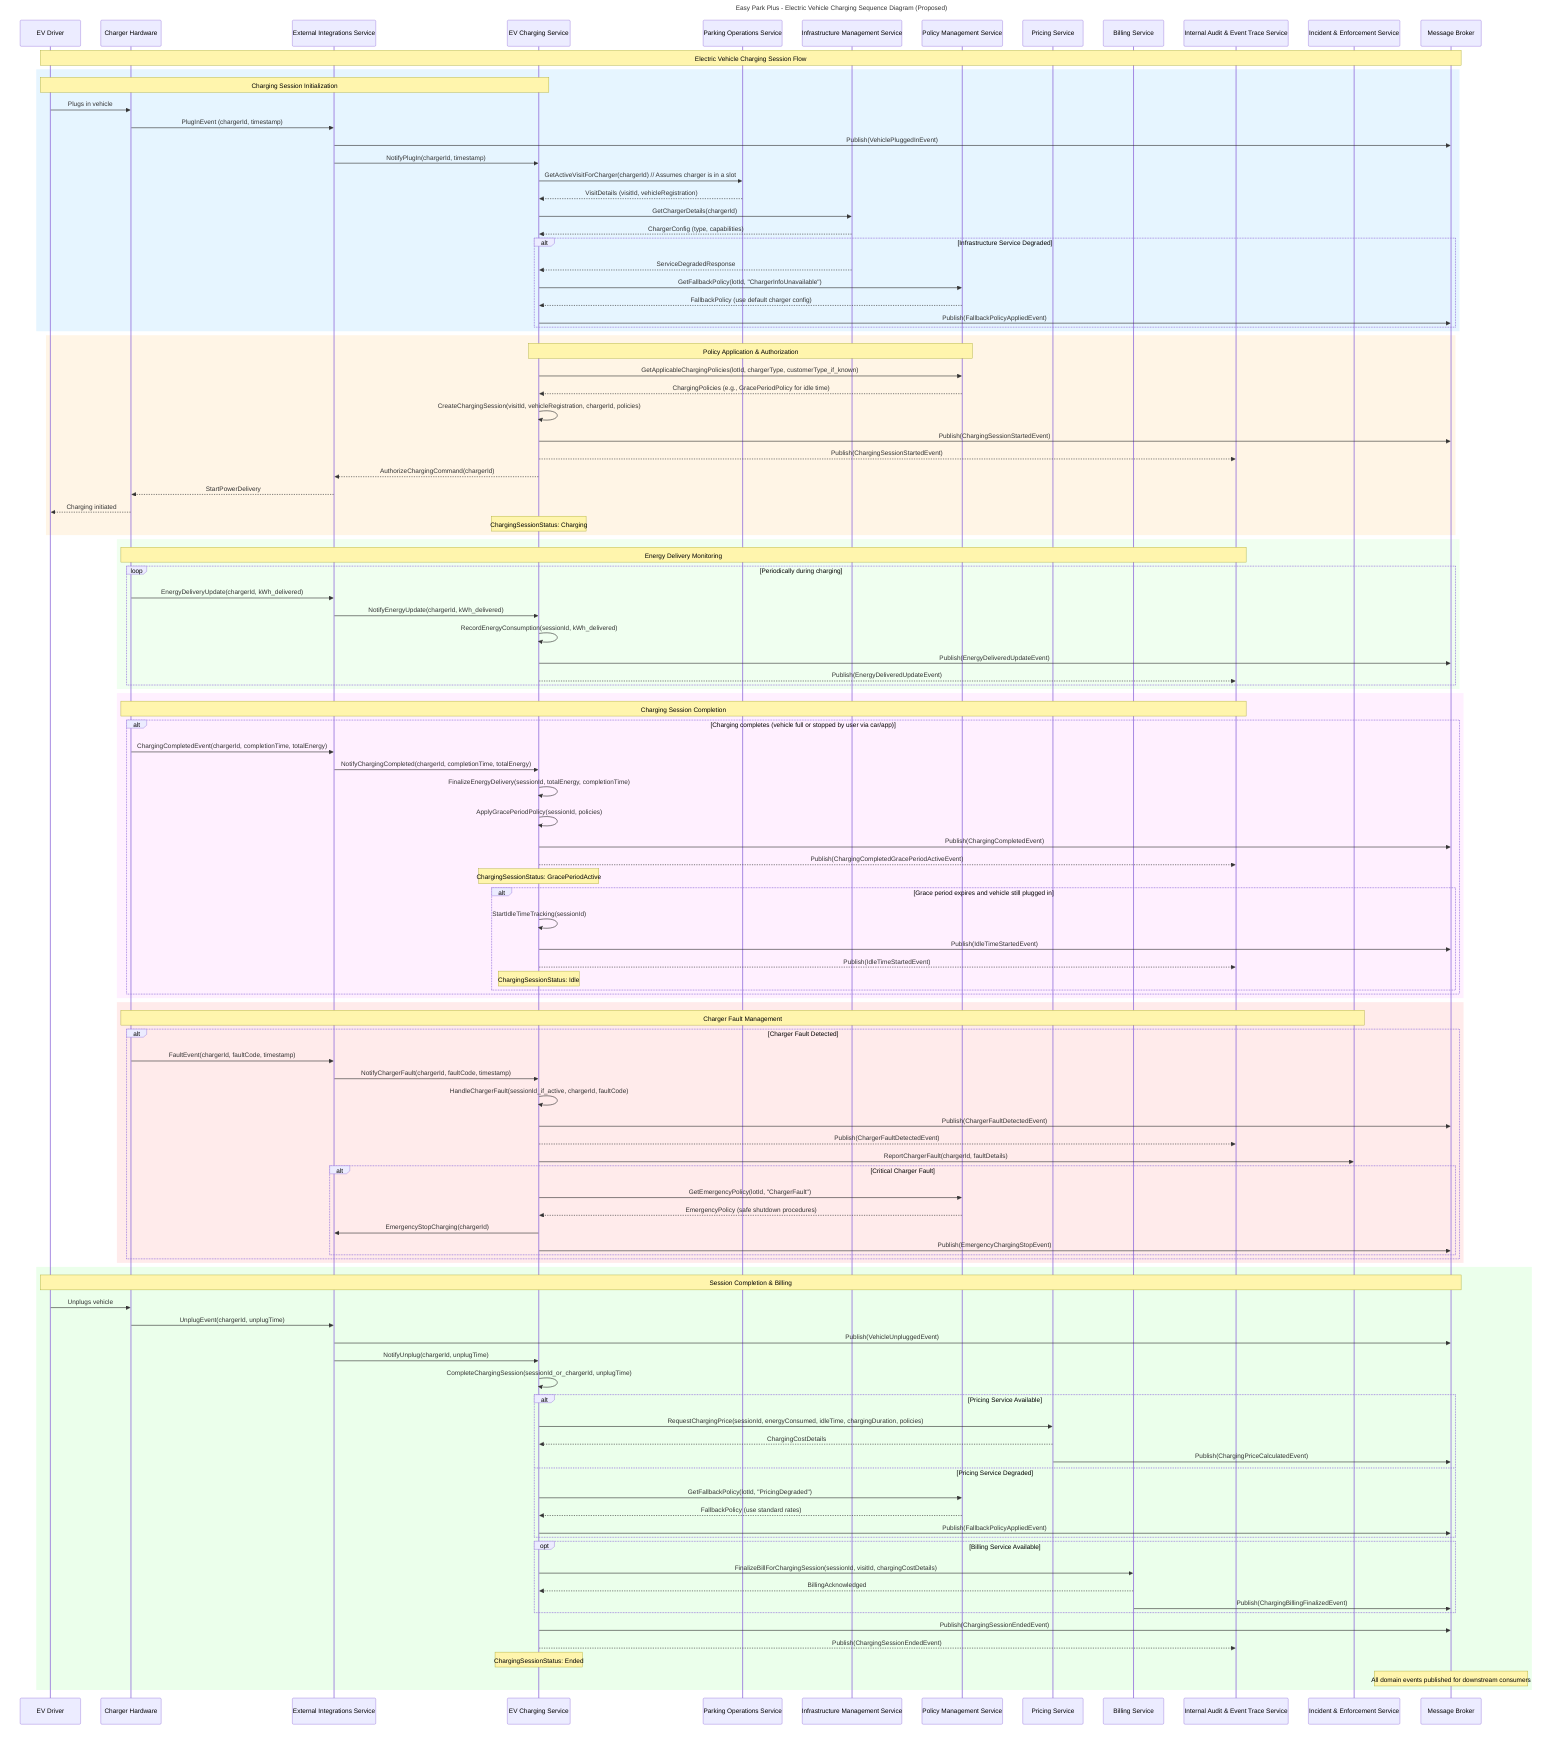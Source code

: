---
title: Easy Park Plus - Electric Vehicle Charging Sequence Diagram (Proposed)
---

sequenceDiagram
    participant EV_Driver as EV Driver
    participant ChargerHW as Charger Hardware
    participant ExtInt as External Integrations Service
    participant EVCS as EV Charging Service
    participant PO as Parking Operations Service
    participant IMS as Infrastructure Management Service
    participant PolMS as Policy Management Service
    participant PS as Pricing Service
    participant BS as Billing Service
    participant IAET as Internal Audit & Event Trace Service
    participant IES as Incident & Enforcement Service
    participant MB as Message Broker

    Note over EV_Driver, MB: Electric Vehicle Charging Session Flow

    %% Vehicle Plug-in & Session Initialization
    rect rgb(230, 245, 255)
    Note over EV_Driver, EVCS: Charging Session Initialization
    EV_Driver->>ChargerHW: Plugs in vehicle
    ChargerHW->>ExtInt: PlugInEvent (chargerId, timestamp)
    ExtInt->>MB: Publish(VehiclePluggedInEvent)
    ExtInt->>EVCS: NotifyPlugIn(chargerId, timestamp)

    EVCS->>PO: GetActiveVisitForCharger(chargerId) // Assumes charger is in a slot
    PO-->>EVCS: VisitDetails (visitId, vehicleRegistration)

    EVCS->>IMS: GetChargerDetails(chargerId)
    IMS-->>EVCS: ChargerConfig (type, capabilities)
    
    alt Infrastructure Service Degraded
        IMS-->>EVCS: ServiceDegradedResponse
        EVCS->>PolMS: GetFallbackPolicy(lotId, "ChargerInfoUnavailable")
        PolMS-->>EVCS: FallbackPolicy (use default charger config)
        EVCS->>MB: Publish(FallbackPolicyAppliedEvent)
    end
    end

    %% Policy Application & Session Creation
    rect rgb(255, 245, 230)
    Note over EVCS, PolMS: Policy Application & Authorization
    EVCS->>PolMS: GetApplicableChargingPolicies(lotId, chargerType, customerType_if_known)
    PolMS-->>EVCS: ChargingPolicies (e.g., GracePeriodPolicy for idle time)

    EVCS->>EVCS: CreateChargingSession(visitId, vehicleRegistration, chargerId, policies)
    EVCS->>MB: Publish(ChargingSessionStartedEvent)
    EVCS-->>IAET: Publish(ChargingSessionStartedEvent)
    EVCS-->>ExtInt: AuthorizeChargingCommand(chargerId)
    ExtInt-->>ChargerHW: StartPowerDelivery
    ChargerHW-->>EV_Driver: Charging initiated

    Note over EVCS: ChargingSessionStatus: Charging
    end

    %% Active Charging Monitoring
    rect rgb(240, 255, 240)
    Note over ChargerHW, IAET: Energy Delivery Monitoring
    loop Periodically during charging
        ChargerHW->>ExtInt: EnergyDeliveryUpdate(chargerId, kWh_delivered)
        ExtInt->>EVCS: NotifyEnergyUpdate(chargerId, kWh_delivered)
        EVCS->>EVCS: RecordEnergyConsumption(sessionId, kWh_delivered)
        EVCS->>MB: Publish(EnergyDeliveredUpdateEvent)
        EVCS-->>IAET: Publish(EnergyDeliveredUpdateEvent)
    end
    end

    %% Charging Completion & Grace Period
    rect rgb(255, 240, 255)
    Note over ChargerHW, IAET: Charging Session Completion
    alt Charging completes (vehicle full or stopped by user via car/app)
        ChargerHW->>ExtInt: ChargingCompletedEvent(chargerId, completionTime, totalEnergy)
        ExtInt->>EVCS: NotifyChargingCompleted(chargerId, completionTime, totalEnergy)
        EVCS->>EVCS: FinalizeEnergyDelivery(sessionId, totalEnergy, completionTime)
        EVCS->>EVCS: ApplyGracePeriodPolicy(sessionId, policies)
        EVCS->>MB: Publish(ChargingCompletedEvent)
        EVCS-->>IAET: Publish(ChargingCompletedGracePeriodActiveEvent)
        Note over EVCS: ChargingSessionStatus: GracePeriodActive
        
        alt Grace period expires and vehicle still plugged in
            EVCS->>EVCS: StartIdleTimeTracking(sessionId)
            EVCS->>MB: Publish(IdleTimeStartedEvent)
            EVCS-->>IAET: Publish(IdleTimeStartedEvent)
            Note over EVCS: ChargingSessionStatus: Idle
        end
    end
    end

    %% Fault Handling & Emergency Procedures
    rect rgb(255, 235, 235)
    Note over ChargerHW, IES: Charger Fault Management
    alt Charger Fault Detected
        ChargerHW->>ExtInt: FaultEvent(chargerId, faultCode, timestamp)
        ExtInt->>EVCS: NotifyChargerFault(chargerId, faultCode, timestamp)
        EVCS->>EVCS: HandleChargerFault(sessionId_if_active, chargerId, faultCode)
        EVCS->>MB: Publish(ChargerFaultDetectedEvent)
        EVCS-->>IAET: Publish(ChargerFaultDetectedEvent)
        EVCS->>IES: ReportChargerFault(chargerId, faultDetails)
        
        alt Critical Charger Fault
            EVCS->>PolMS: GetEmergencyPolicy(lotId, "ChargerFault")
            PolMS-->>EVCS: EmergencyPolicy (safe shutdown procedures)
            EVCS->>ExtInt: EmergencyStopCharging(chargerId)
            EVCS->>MB: Publish(EmergencyChargingStopEvent)
        end
    end
    end

    %% Vehicle Unplug & Session Finalization
    rect rgb(235, 255, 235)
    Note over EV_Driver, MB: Session Completion & Billing
    EV_Driver->>ChargerHW: Unplugs vehicle
    ChargerHW->>ExtInt: UnplugEvent(chargerId, unplugTime)
    ExtInt->>MB: Publish(VehicleUnpluggedEvent)
    ExtInt->>EVCS: NotifyUnplug(chargerId, unplugTime)

    EVCS->>EVCS: CompleteChargingSession(sessionId_or_chargerId, unplugTime)
    
    alt Pricing Service Available
        EVCS->>PS: RequestChargingPrice(sessionId, energyConsumed, idleTime, chargingDuration, policies)
        PS-->>EVCS: ChargingCostDetails
        PS->>MB: Publish(ChargingPriceCalculatedEvent)
    else Pricing Service Degraded
        EVCS->>PolMS: GetFallbackPolicy(lotId, "PricingDegraded")
        PolMS-->>EVCS: FallbackPolicy (use standard rates)
        EVCS->>MB: Publish(FallbackPolicyAppliedEvent)
    end
    
    opt Billing Service Available
        EVCS->>BS: FinalizeBillForChargingSession(sessionId, visitId, chargingCostDetails)
        BS-->>EVCS: BillingAcknowledged
        BS->>MB: Publish(ChargingBillingFinalizedEvent)
    end
    
    EVCS->>MB: Publish(ChargingSessionEndedEvent)
    EVCS-->>IAET: Publish(ChargingSessionEndedEvent)

    Note over EVCS: ChargingSessionStatus: Ended
    Note over MB: All domain events published for downstream consumers
    end